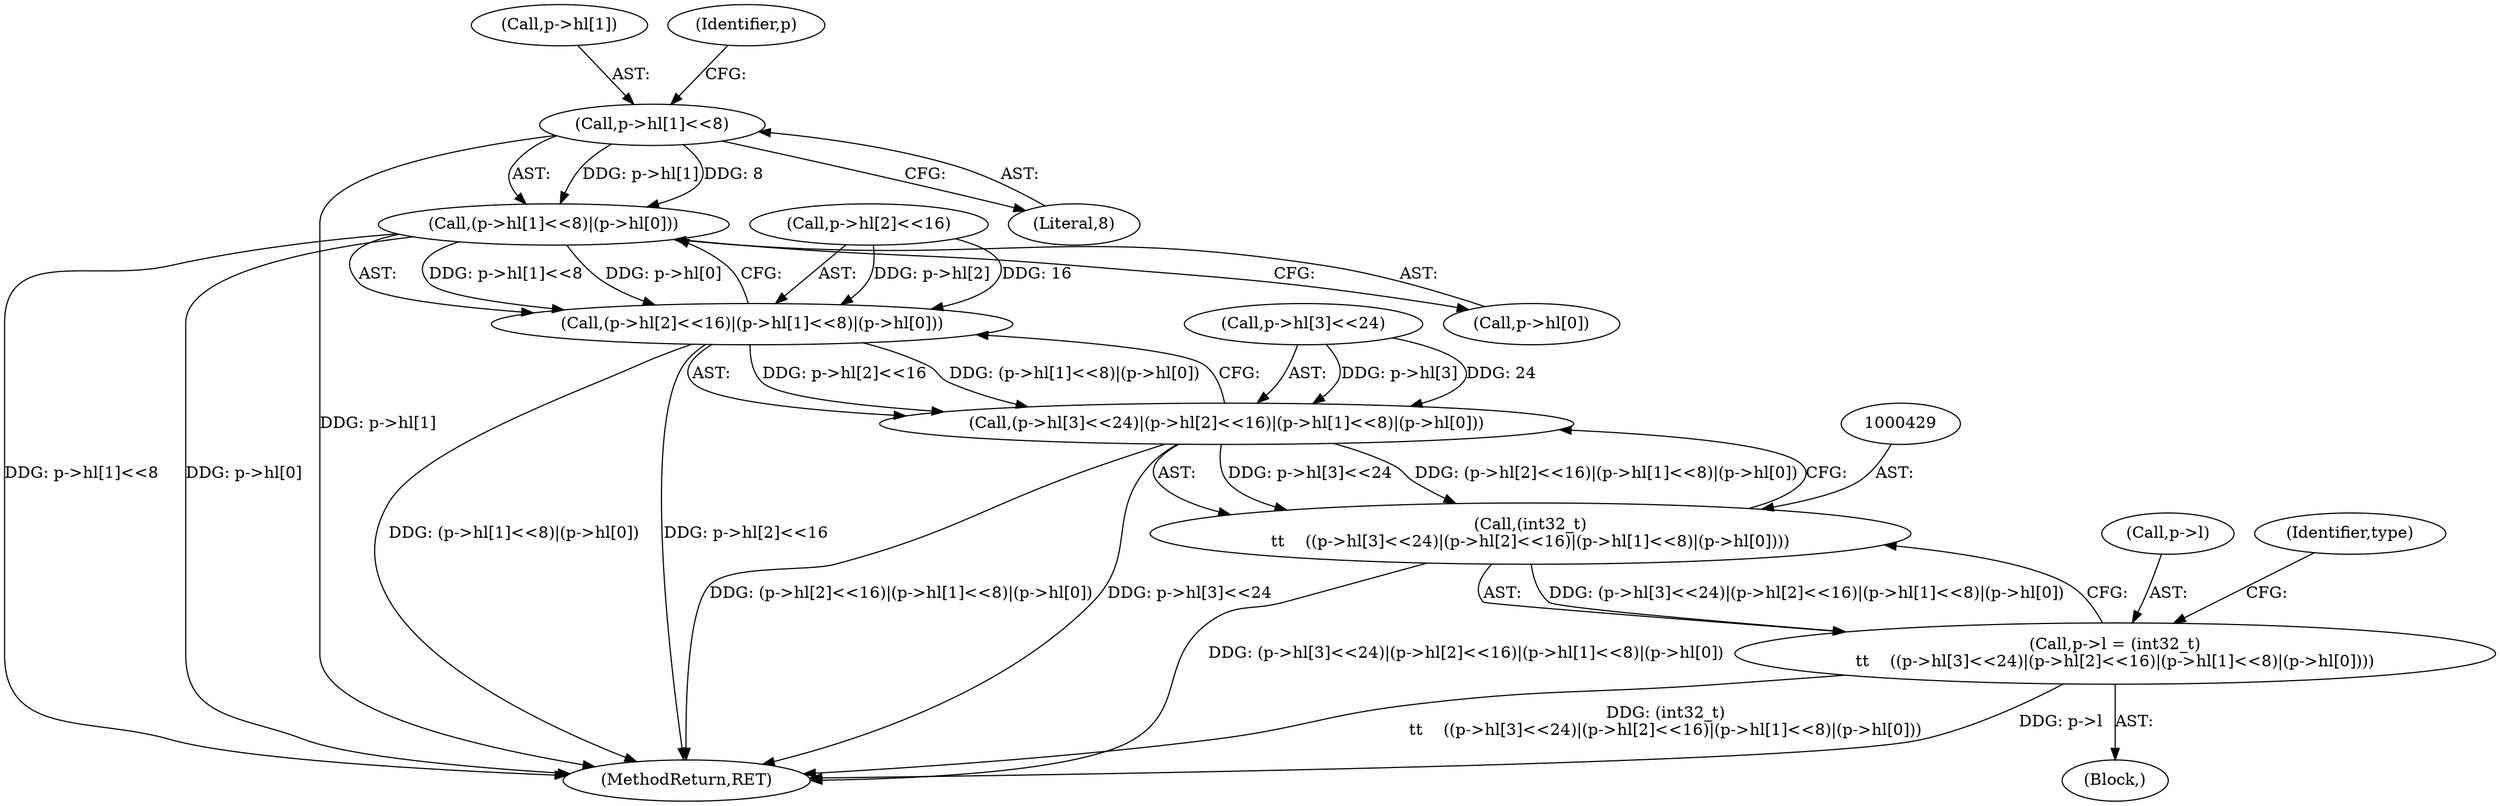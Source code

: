 digraph "0_file_27a14bc7ba285a0a5ebfdb55e54001aa11932b08@array" {
"1000446" [label="(Call,(p->hl[1]<<8)|(p->hl[0]))"];
"1000447" [label="(Call,p->hl[1]<<8)"];
"1000438" [label="(Call,(p->hl[2]<<16)|(p->hl[1]<<8)|(p->hl[0]))"];
"1000430" [label="(Call,(p->hl[3]<<24)|(p->hl[2]<<16)|(p->hl[1]<<8)|(p->hl[0]))"];
"1000428" [label="(Call,(int32_t)\n\t\t    ((p->hl[3]<<24)|(p->hl[2]<<16)|(p->hl[1]<<8)|(p->hl[0])))"];
"1000424" [label="(Call,p->l = (int32_t)\n\t\t    ((p->hl[3]<<24)|(p->hl[2]<<16)|(p->hl[1]<<8)|(p->hl[0])))"];
"1000438" [label="(Call,(p->hl[2]<<16)|(p->hl[1]<<8)|(p->hl[0]))"];
"1000453" [label="(Literal,8)"];
"1000424" [label="(Call,p->l = (int32_t)\n\t\t    ((p->hl[3]<<24)|(p->hl[2]<<16)|(p->hl[1]<<8)|(p->hl[0])))"];
"1000431" [label="(Call,p->hl[3]<<24)"];
"1000446" [label="(Call,(p->hl[1]<<8)|(p->hl[0]))"];
"1000428" [label="(Call,(int32_t)\n\t\t    ((p->hl[3]<<24)|(p->hl[2]<<16)|(p->hl[1]<<8)|(p->hl[0])))"];
"1000447" [label="(Call,p->hl[1]<<8)"];
"1000908" [label="(MethodReturn,RET)"];
"1000448" [label="(Call,p->hl[1])"];
"1000425" [label="(Call,p->l)"];
"1000454" [label="(Call,p->hl[0])"];
"1000439" [label="(Call,p->hl[2]<<16)"];
"1000456" [label="(Identifier,p)"];
"1000123" [label="(Block,)"];
"1000430" [label="(Call,(p->hl[3]<<24)|(p->hl[2]<<16)|(p->hl[1]<<8)|(p->hl[0]))"];
"1000461" [label="(Identifier,type)"];
"1000446" -> "1000438"  [label="AST: "];
"1000446" -> "1000454"  [label="CFG: "];
"1000447" -> "1000446"  [label="AST: "];
"1000454" -> "1000446"  [label="AST: "];
"1000438" -> "1000446"  [label="CFG: "];
"1000446" -> "1000908"  [label="DDG: p->hl[1]<<8"];
"1000446" -> "1000908"  [label="DDG: p->hl[0]"];
"1000446" -> "1000438"  [label="DDG: p->hl[1]<<8"];
"1000446" -> "1000438"  [label="DDG: p->hl[0]"];
"1000447" -> "1000446"  [label="DDG: p->hl[1]"];
"1000447" -> "1000446"  [label="DDG: 8"];
"1000447" -> "1000453"  [label="CFG: "];
"1000448" -> "1000447"  [label="AST: "];
"1000453" -> "1000447"  [label="AST: "];
"1000456" -> "1000447"  [label="CFG: "];
"1000447" -> "1000908"  [label="DDG: p->hl[1]"];
"1000438" -> "1000430"  [label="AST: "];
"1000439" -> "1000438"  [label="AST: "];
"1000430" -> "1000438"  [label="CFG: "];
"1000438" -> "1000908"  [label="DDG: (p->hl[1]<<8)|(p->hl[0])"];
"1000438" -> "1000908"  [label="DDG: p->hl[2]<<16"];
"1000438" -> "1000430"  [label="DDG: p->hl[2]<<16"];
"1000438" -> "1000430"  [label="DDG: (p->hl[1]<<8)|(p->hl[0])"];
"1000439" -> "1000438"  [label="DDG: p->hl[2]"];
"1000439" -> "1000438"  [label="DDG: 16"];
"1000430" -> "1000428"  [label="AST: "];
"1000431" -> "1000430"  [label="AST: "];
"1000428" -> "1000430"  [label="CFG: "];
"1000430" -> "1000908"  [label="DDG: (p->hl[2]<<16)|(p->hl[1]<<8)|(p->hl[0])"];
"1000430" -> "1000908"  [label="DDG: p->hl[3]<<24"];
"1000430" -> "1000428"  [label="DDG: p->hl[3]<<24"];
"1000430" -> "1000428"  [label="DDG: (p->hl[2]<<16)|(p->hl[1]<<8)|(p->hl[0])"];
"1000431" -> "1000430"  [label="DDG: p->hl[3]"];
"1000431" -> "1000430"  [label="DDG: 24"];
"1000428" -> "1000424"  [label="AST: "];
"1000429" -> "1000428"  [label="AST: "];
"1000424" -> "1000428"  [label="CFG: "];
"1000428" -> "1000908"  [label="DDG: (p->hl[3]<<24)|(p->hl[2]<<16)|(p->hl[1]<<8)|(p->hl[0])"];
"1000428" -> "1000424"  [label="DDG: (p->hl[3]<<24)|(p->hl[2]<<16)|(p->hl[1]<<8)|(p->hl[0])"];
"1000424" -> "1000123"  [label="AST: "];
"1000425" -> "1000424"  [label="AST: "];
"1000461" -> "1000424"  [label="CFG: "];
"1000424" -> "1000908"  [label="DDG: (int32_t)\n\t\t    ((p->hl[3]<<24)|(p->hl[2]<<16)|(p->hl[1]<<8)|(p->hl[0]))"];
"1000424" -> "1000908"  [label="DDG: p->l"];
}
